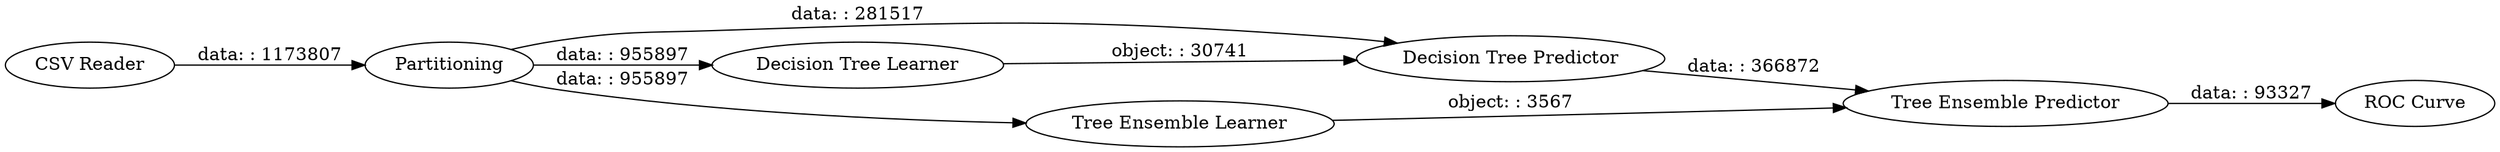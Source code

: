digraph {
	"5674954723617532956_14" [label="CSV Reader"]
	"5674954723617532956_17" [label="ROC Curve"]
	"5674954723617532956_10" [label="Decision Tree Learner"]
	"5674954723617532956_15" [label="Tree Ensemble Learner"]
	"5674954723617532956_16" [label="Tree Ensemble Predictor"]
	"5674954723617532956_4" [label="Decision Tree Predictor"]
	"5674954723617532956_5" [label=Partitioning]
	"5674954723617532956_5" -> "5674954723617532956_15" [label="data: : 955897"]
	"5674954723617532956_14" -> "5674954723617532956_5" [label="data: : 1173807"]
	"5674954723617532956_10" -> "5674954723617532956_4" [label="object: : 30741"]
	"5674954723617532956_5" -> "5674954723617532956_4" [label="data: : 281517"]
	"5674954723617532956_16" -> "5674954723617532956_17" [label="data: : 93327"]
	"5674954723617532956_5" -> "5674954723617532956_10" [label="data: : 955897"]
	"5674954723617532956_15" -> "5674954723617532956_16" [label="object: : 3567"]
	"5674954723617532956_4" -> "5674954723617532956_16" [label="data: : 366872"]
	rankdir=LR
}
